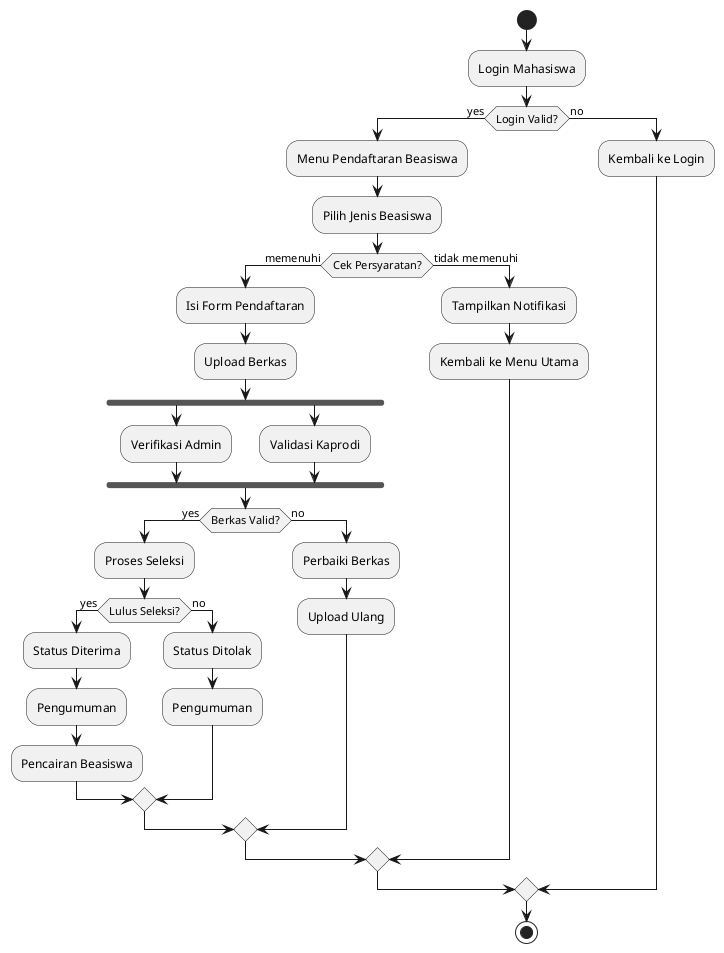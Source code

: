 @startuml Pendaftaran
start

:Login Mahasiswa;

if (Login Valid?) then (yes)
    :Menu Pendaftaran Beasiswa;
    :Pilih Jenis Beasiswa;
    
    if (Cek Persyaratan?) then (memenuhi)
        :Isi Form Pendaftaran;
        :Upload Berkas;
        
        fork
            :Verifikasi Admin;
        fork again
            :Validasi Kaprodi;
        end fork
        
        if (Berkas Valid?) then (yes)
            :Proses Seleksi;
            if (Lulus Seleksi?) then (yes)
                :Status Diterima;
                :Pengumuman;
                :Pencairan Beasiswa;
            else (no)
                :Status Ditolak;
                :Pengumuman;
            endif
        else (no)
            :Perbaiki Berkas;
            :Upload Ulang;
        endif
    else (tidak memenuhi)
        :Tampilkan Notifikasi;
        :Kembali ke Menu Utama;
    endif
else (no)
    :Kembali ke Login;
endif

stop
@enduml